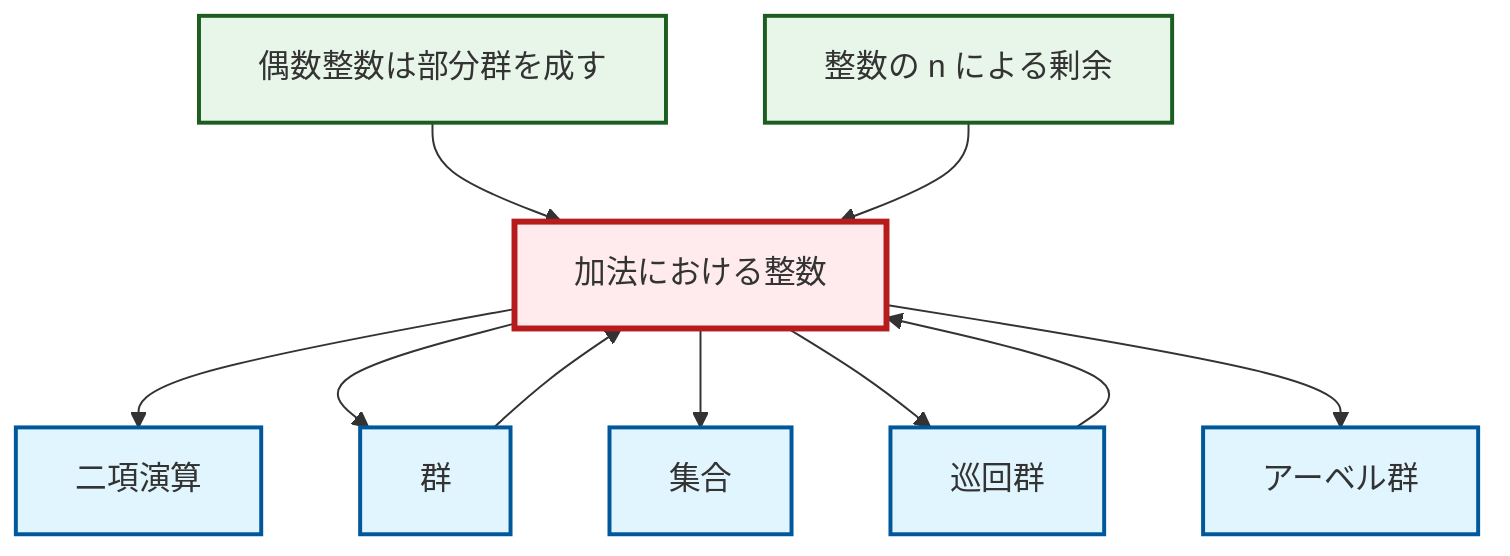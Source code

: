graph TD
    classDef definition fill:#e1f5fe,stroke:#01579b,stroke-width:2px
    classDef theorem fill:#f3e5f5,stroke:#4a148c,stroke-width:2px
    classDef axiom fill:#fff3e0,stroke:#e65100,stroke-width:2px
    classDef example fill:#e8f5e9,stroke:#1b5e20,stroke-width:2px
    classDef current fill:#ffebee,stroke:#b71c1c,stroke-width:3px
    ex-quotient-integers-mod-n["整数の n による剰余"]:::example
    ex-integers-addition["加法における整数"]:::example
    def-binary-operation["二項演算"]:::definition
    def-group["群"]:::definition
    def-abelian-group["アーベル群"]:::definition
    def-set["集合"]:::definition
    def-cyclic-group["巡回群"]:::definition
    ex-even-integers-subgroup["偶数整数は部分群を成す"]:::example
    ex-integers-addition --> def-binary-operation
    ex-even-integers-subgroup --> ex-integers-addition
    ex-quotient-integers-mod-n --> ex-integers-addition
    def-cyclic-group --> ex-integers-addition
    ex-integers-addition --> def-group
    def-group --> ex-integers-addition
    ex-integers-addition --> def-set
    ex-integers-addition --> def-cyclic-group
    ex-integers-addition --> def-abelian-group
    class ex-integers-addition current